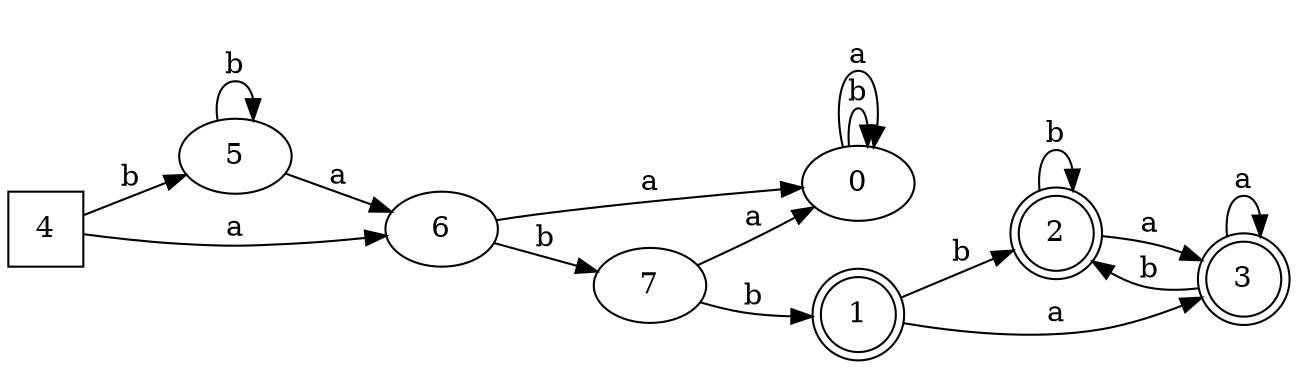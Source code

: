 digraph G {
	rankdir=LR;
	0->0[ label=b ];
	0->0[ label=a ];
	1->2[ label=b ];
	1->3[ label=a ];
	2->2[ label=b ];
	2->3[ label=a ];
	3->2[ label=b ];
	3->3[ label=a ];
	4->5[ label=b ];
	4->6[ label=a ];
	5->5[ label=b ];
	5->6[ label=a ];
	6->0[ label=a ];
	6->7[ label=b ];
	7->0[ label=a ];
	7->1[ label=b ];
	0;
	1 [ shape=doublecircle ];
	2 [ shape=doublecircle ];
	3 [ shape=doublecircle ];
	4 [ shape=square ];
	5;
	6;
	7;

}


